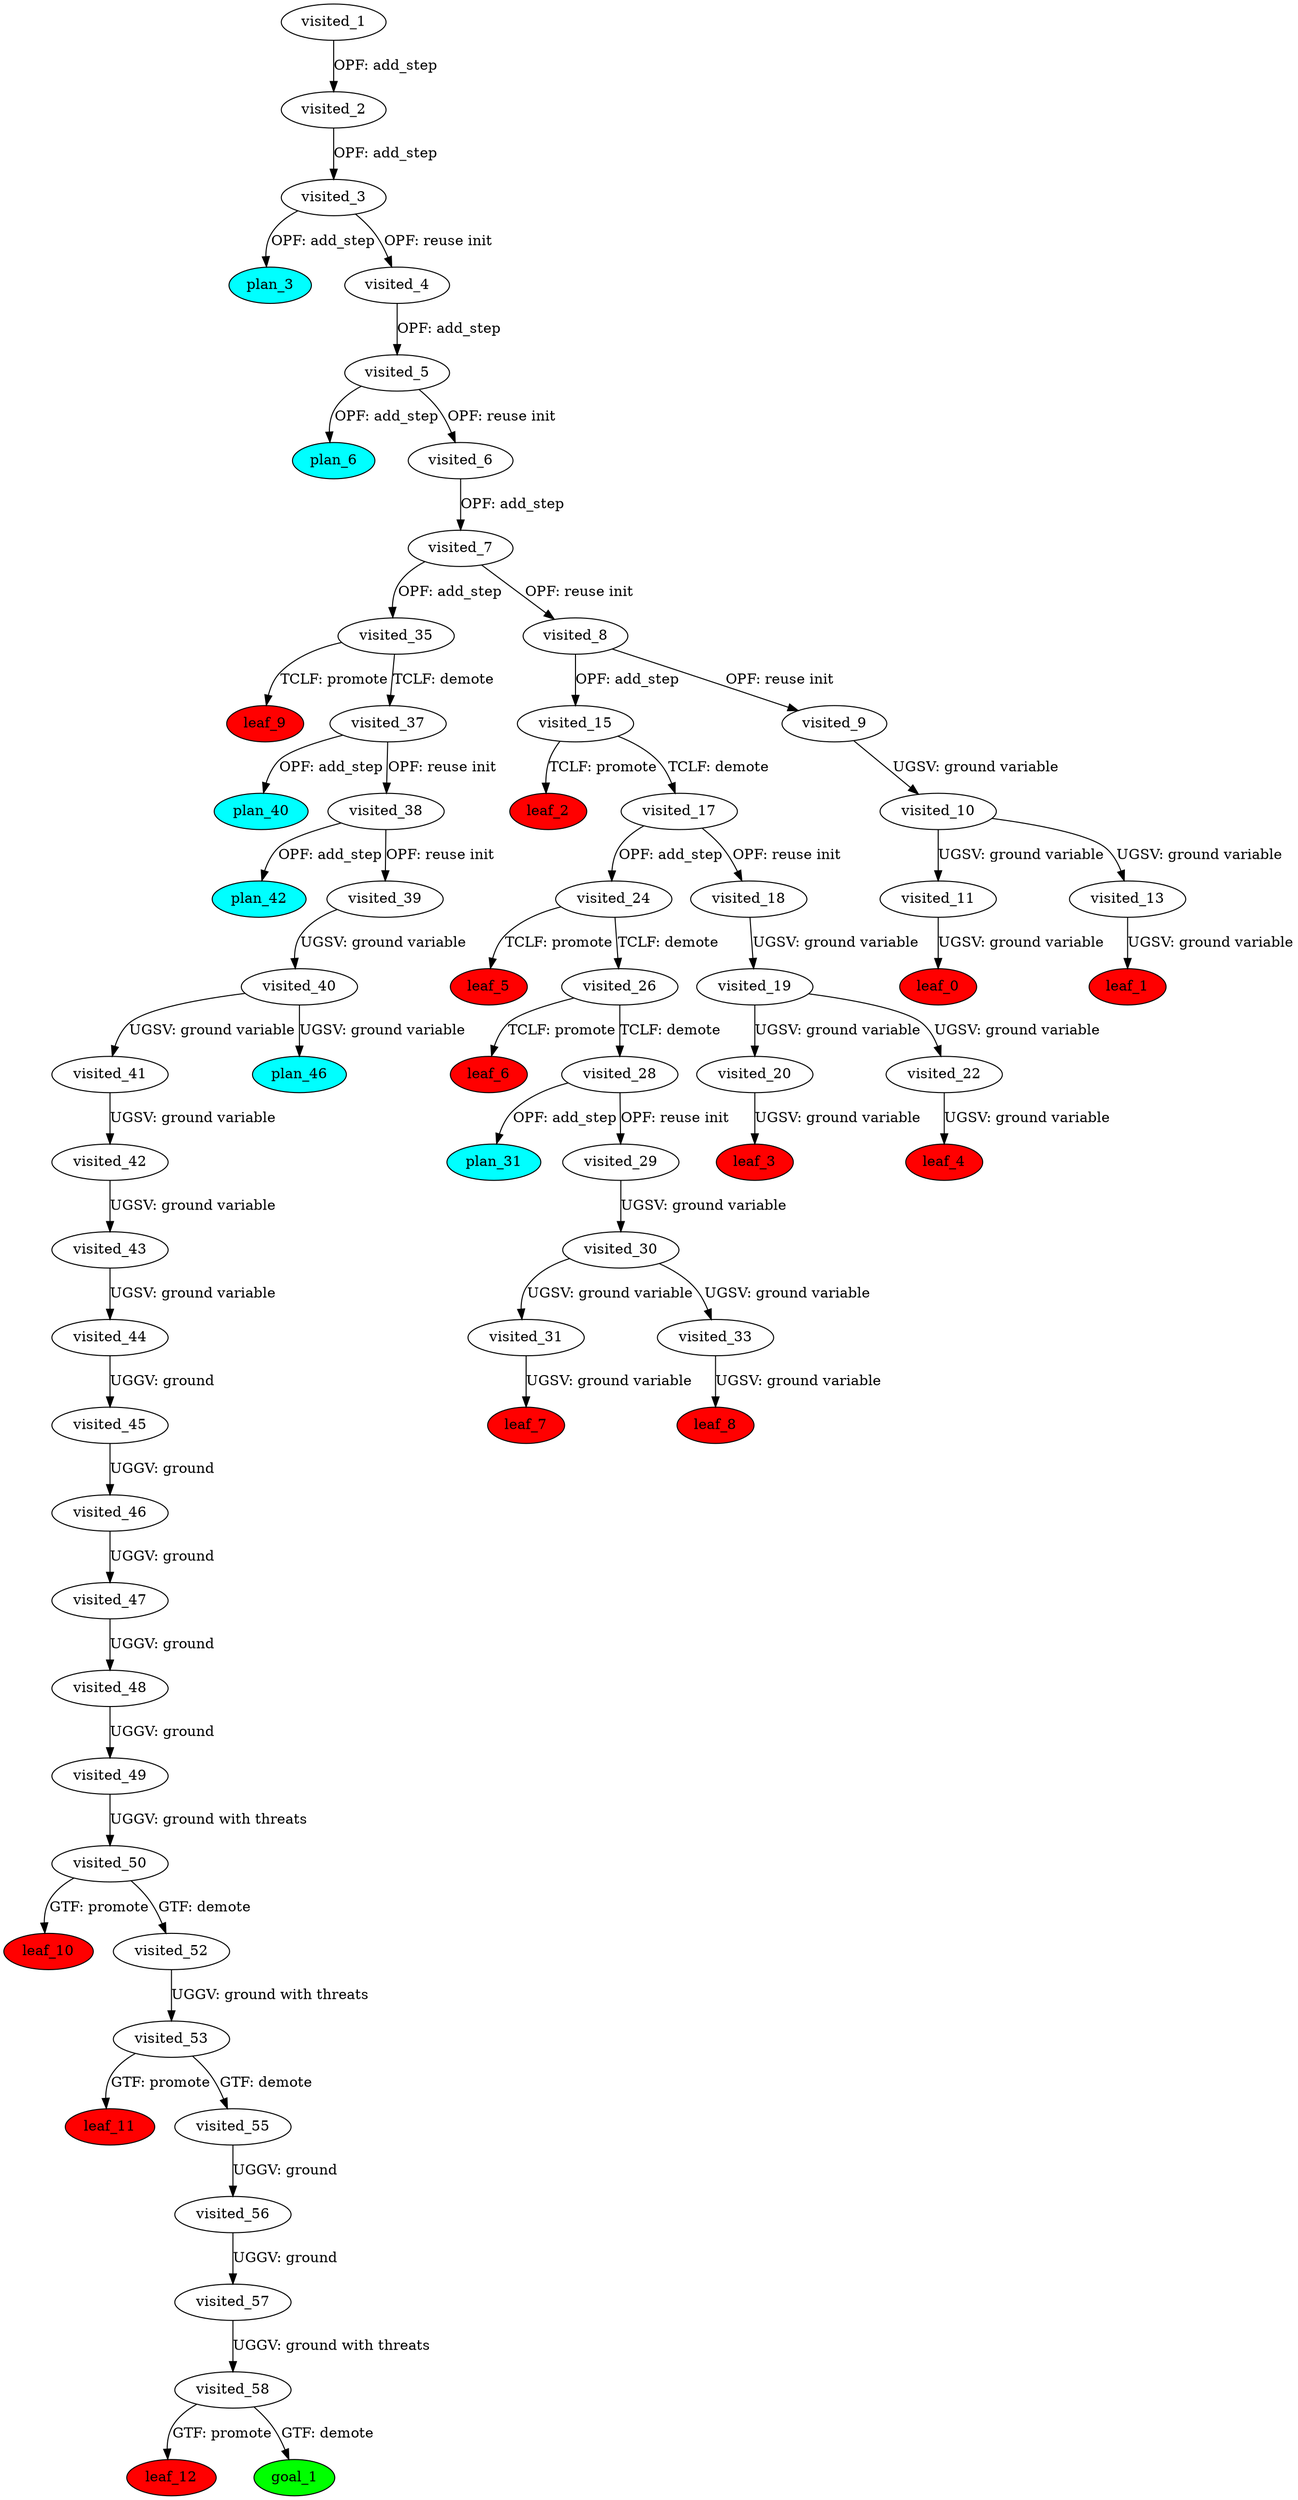 digraph {
	"b902f4e6-8e97-250e-4b79-6616ac63bd84" [label=plan_0 fillcolor=cyan style=filled]
	"b902f4e6-8e97-250e-4b79-6616ac63bd84" [label=visited_1 fillcolor=white style=filled]
	"0b11770d-b12c-6b77-2bb2-f6c1c1be9c4b" [label=plan_1 fillcolor=cyan style=filled]
	"b902f4e6-8e97-250e-4b79-6616ac63bd84" -> "0b11770d-b12c-6b77-2bb2-f6c1c1be9c4b" [label="OPF: add_step"]
	"0b11770d-b12c-6b77-2bb2-f6c1c1be9c4b" [label=visited_2 fillcolor=white style=filled]
	"9f5367fb-82f6-b1d9-cdb8-e652c02ff878" [label=plan_2 fillcolor=cyan style=filled]
	"0b11770d-b12c-6b77-2bb2-f6c1c1be9c4b" -> "9f5367fb-82f6-b1d9-cdb8-e652c02ff878" [label="OPF: add_step"]
	"9f5367fb-82f6-b1d9-cdb8-e652c02ff878" [label=visited_3 fillcolor=white style=filled]
	"bdc7c359-ad35-1fd0-05dd-b4e358e817ef" [label=plan_3 fillcolor=cyan style=filled]
	"9f5367fb-82f6-b1d9-cdb8-e652c02ff878" -> "bdc7c359-ad35-1fd0-05dd-b4e358e817ef" [label="OPF: add_step"]
	"434e1ded-5218-83bd-42c7-c36d6d5a4531" [label=plan_4 fillcolor=cyan style=filled]
	"9f5367fb-82f6-b1d9-cdb8-e652c02ff878" -> "434e1ded-5218-83bd-42c7-c36d6d5a4531" [label="OPF: reuse init"]
	"434e1ded-5218-83bd-42c7-c36d6d5a4531" [label=visited_4 fillcolor=white style=filled]
	"5f80a94e-72c5-f547-8fd4-803fa236bd80" [label=plan_5 fillcolor=cyan style=filled]
	"434e1ded-5218-83bd-42c7-c36d6d5a4531" -> "5f80a94e-72c5-f547-8fd4-803fa236bd80" [label="OPF: add_step"]
	"5f80a94e-72c5-f547-8fd4-803fa236bd80" [label=visited_5 fillcolor=white style=filled]
	"ce8a6604-0fcd-96d9-53ea-e349872afef3" [label=plan_6 fillcolor=cyan style=filled]
	"5f80a94e-72c5-f547-8fd4-803fa236bd80" -> "ce8a6604-0fcd-96d9-53ea-e349872afef3" [label="OPF: add_step"]
	"d89b07cd-1b86-7285-1bba-0fcd5f859cc7" [label=plan_7 fillcolor=cyan style=filled]
	"5f80a94e-72c5-f547-8fd4-803fa236bd80" -> "d89b07cd-1b86-7285-1bba-0fcd5f859cc7" [label="OPF: reuse init"]
	"d89b07cd-1b86-7285-1bba-0fcd5f859cc7" [label=visited_6 fillcolor=white style=filled]
	"e72a8871-9a3a-1c99-e52d-9fcbf445be8d" [label=plan_8 fillcolor=cyan style=filled]
	"d89b07cd-1b86-7285-1bba-0fcd5f859cc7" -> "e72a8871-9a3a-1c99-e52d-9fcbf445be8d" [label="OPF: add_step"]
	"e72a8871-9a3a-1c99-e52d-9fcbf445be8d" [label=visited_7 fillcolor=white style=filled]
	"59d23f31-7c60-8faa-d8e5-ef0b8f3ae537" [label=plan_9 fillcolor=cyan style=filled]
	"e72a8871-9a3a-1c99-e52d-9fcbf445be8d" -> "59d23f31-7c60-8faa-d8e5-ef0b8f3ae537" [label="OPF: add_step"]
	"f3f54308-87d4-7e6d-53fe-da787e39a37c" [label=plan_10 fillcolor=cyan style=filled]
	"e72a8871-9a3a-1c99-e52d-9fcbf445be8d" -> "f3f54308-87d4-7e6d-53fe-da787e39a37c" [label="OPF: reuse init"]
	"f3f54308-87d4-7e6d-53fe-da787e39a37c" [label=visited_8 fillcolor=white style=filled]
	"c7d8ca9f-917b-7af7-633a-15ba03a331eb" [label=plan_11 fillcolor=cyan style=filled]
	"f3f54308-87d4-7e6d-53fe-da787e39a37c" -> "c7d8ca9f-917b-7af7-633a-15ba03a331eb" [label="OPF: add_step"]
	"3befd11c-b2b2-8e0c-ccb8-412379e12340" [label=plan_12 fillcolor=cyan style=filled]
	"f3f54308-87d4-7e6d-53fe-da787e39a37c" -> "3befd11c-b2b2-8e0c-ccb8-412379e12340" [label="OPF: reuse init"]
	"3befd11c-b2b2-8e0c-ccb8-412379e12340" [label=visited_9 fillcolor=white style=filled]
	"a3109440-f899-f213-3755-540679cdf8d9" [label=plan_13 fillcolor=cyan style=filled]
	"3befd11c-b2b2-8e0c-ccb8-412379e12340" -> "a3109440-f899-f213-3755-540679cdf8d9" [label="UGSV: ground variable"]
	"a3109440-f899-f213-3755-540679cdf8d9" [label=visited_10 fillcolor=white style=filled]
	"728adc3d-24a8-0550-cb6e-7c599234c7c4" [label=plan_14 fillcolor=cyan style=filled]
	"a3109440-f899-f213-3755-540679cdf8d9" -> "728adc3d-24a8-0550-cb6e-7c599234c7c4" [label="UGSV: ground variable"]
	"7d86d104-2b5d-5716-9c0f-e54b58544c3a" [label=plan_15 fillcolor=cyan style=filled]
	"a3109440-f899-f213-3755-540679cdf8d9" -> "7d86d104-2b5d-5716-9c0f-e54b58544c3a" [label="UGSV: ground variable"]
	"728adc3d-24a8-0550-cb6e-7c599234c7c4" [label=visited_11 fillcolor=white style=filled]
	"f82f9674-0427-42d9-0b0a-dcaf15970500" [label=plan_16 fillcolor=cyan style=filled]
	"728adc3d-24a8-0550-cb6e-7c599234c7c4" -> "f82f9674-0427-42d9-0b0a-dcaf15970500" [label="UGSV: ground variable"]
	"f82f9674-0427-42d9-0b0a-dcaf15970500" [label=visited_12 fillcolor=white style=filled]
	"f82f9674-0427-42d9-0b0a-dcaf15970500" [label=leaf_0 fillcolor=red style=filled]
	"7d86d104-2b5d-5716-9c0f-e54b58544c3a" [label=visited_13 fillcolor=white style=filled]
	"10200d82-0e17-83c7-7642-528eb064eb84" [label=plan_17 fillcolor=cyan style=filled]
	"7d86d104-2b5d-5716-9c0f-e54b58544c3a" -> "10200d82-0e17-83c7-7642-528eb064eb84" [label="UGSV: ground variable"]
	"10200d82-0e17-83c7-7642-528eb064eb84" [label=visited_14 fillcolor=white style=filled]
	"10200d82-0e17-83c7-7642-528eb064eb84" [label=leaf_1 fillcolor=red style=filled]
	"c7d8ca9f-917b-7af7-633a-15ba03a331eb" [label=visited_15 fillcolor=white style=filled]
	"ddd629e4-be61-19bc-619b-62e265f241d4" [label=plan_18 fillcolor=cyan style=filled]
	"c7d8ca9f-917b-7af7-633a-15ba03a331eb" -> "ddd629e4-be61-19bc-619b-62e265f241d4" [label="TCLF: promote"]
	"60bfdb5f-0239-379e-8b4f-4ab61243cd60" [label=plan_19 fillcolor=cyan style=filled]
	"c7d8ca9f-917b-7af7-633a-15ba03a331eb" -> "60bfdb5f-0239-379e-8b4f-4ab61243cd60" [label="TCLF: demote"]
	"ddd629e4-be61-19bc-619b-62e265f241d4" [label=visited_16 fillcolor=white style=filled]
	"ddd629e4-be61-19bc-619b-62e265f241d4" [label=leaf_2 fillcolor=red style=filled]
	"60bfdb5f-0239-379e-8b4f-4ab61243cd60" [label=visited_17 fillcolor=white style=filled]
	"e9107c1f-86d2-5d72-00d3-df6e18001549" [label=plan_20 fillcolor=cyan style=filled]
	"60bfdb5f-0239-379e-8b4f-4ab61243cd60" -> "e9107c1f-86d2-5d72-00d3-df6e18001549" [label="OPF: add_step"]
	"e4a8354e-ea1a-2306-c2e9-1d65139fa9fc" [label=plan_21 fillcolor=cyan style=filled]
	"60bfdb5f-0239-379e-8b4f-4ab61243cd60" -> "e4a8354e-ea1a-2306-c2e9-1d65139fa9fc" [label="OPF: reuse init"]
	"e4a8354e-ea1a-2306-c2e9-1d65139fa9fc" [label=visited_18 fillcolor=white style=filled]
	"bbe36494-1173-2088-e89e-3ed88bca4824" [label=plan_22 fillcolor=cyan style=filled]
	"e4a8354e-ea1a-2306-c2e9-1d65139fa9fc" -> "bbe36494-1173-2088-e89e-3ed88bca4824" [label="UGSV: ground variable"]
	"bbe36494-1173-2088-e89e-3ed88bca4824" [label=visited_19 fillcolor=white style=filled]
	"1ca59971-9688-9dd1-b9ed-8cad44c38dc5" [label=plan_23 fillcolor=cyan style=filled]
	"bbe36494-1173-2088-e89e-3ed88bca4824" -> "1ca59971-9688-9dd1-b9ed-8cad44c38dc5" [label="UGSV: ground variable"]
	"ea780183-61cc-ae45-c86c-0efe015435b8" [label=plan_24 fillcolor=cyan style=filled]
	"bbe36494-1173-2088-e89e-3ed88bca4824" -> "ea780183-61cc-ae45-c86c-0efe015435b8" [label="UGSV: ground variable"]
	"1ca59971-9688-9dd1-b9ed-8cad44c38dc5" [label=visited_20 fillcolor=white style=filled]
	"109539e0-d7d4-980d-7a13-2566e6a7b865" [label=plan_25 fillcolor=cyan style=filled]
	"1ca59971-9688-9dd1-b9ed-8cad44c38dc5" -> "109539e0-d7d4-980d-7a13-2566e6a7b865" [label="UGSV: ground variable"]
	"109539e0-d7d4-980d-7a13-2566e6a7b865" [label=visited_21 fillcolor=white style=filled]
	"109539e0-d7d4-980d-7a13-2566e6a7b865" [label=leaf_3 fillcolor=red style=filled]
	"ea780183-61cc-ae45-c86c-0efe015435b8" [label=visited_22 fillcolor=white style=filled]
	"3ab82037-6cf0-9371-fe0a-5454c6e6c2ba" [label=plan_26 fillcolor=cyan style=filled]
	"ea780183-61cc-ae45-c86c-0efe015435b8" -> "3ab82037-6cf0-9371-fe0a-5454c6e6c2ba" [label="UGSV: ground variable"]
	"3ab82037-6cf0-9371-fe0a-5454c6e6c2ba" [label=visited_23 fillcolor=white style=filled]
	"3ab82037-6cf0-9371-fe0a-5454c6e6c2ba" [label=leaf_4 fillcolor=red style=filled]
	"e9107c1f-86d2-5d72-00d3-df6e18001549" [label=visited_24 fillcolor=white style=filled]
	"c5e3f524-41dd-d517-6192-023b91426c7d" [label=plan_27 fillcolor=cyan style=filled]
	"e9107c1f-86d2-5d72-00d3-df6e18001549" -> "c5e3f524-41dd-d517-6192-023b91426c7d" [label="TCLF: promote"]
	"eac62d03-f84e-08f9-e97f-a32e229721a9" [label=plan_28 fillcolor=cyan style=filled]
	"e9107c1f-86d2-5d72-00d3-df6e18001549" -> "eac62d03-f84e-08f9-e97f-a32e229721a9" [label="TCLF: demote"]
	"c5e3f524-41dd-d517-6192-023b91426c7d" [label=visited_25 fillcolor=white style=filled]
	"c5e3f524-41dd-d517-6192-023b91426c7d" [label=leaf_5 fillcolor=red style=filled]
	"eac62d03-f84e-08f9-e97f-a32e229721a9" [label=visited_26 fillcolor=white style=filled]
	"81c23330-5450-b510-efd8-5485970f1058" [label=plan_29 fillcolor=cyan style=filled]
	"eac62d03-f84e-08f9-e97f-a32e229721a9" -> "81c23330-5450-b510-efd8-5485970f1058" [label="TCLF: promote"]
	"6ec142ca-1f1d-6fa9-62da-73bea19139ec" [label=plan_30 fillcolor=cyan style=filled]
	"eac62d03-f84e-08f9-e97f-a32e229721a9" -> "6ec142ca-1f1d-6fa9-62da-73bea19139ec" [label="TCLF: demote"]
	"81c23330-5450-b510-efd8-5485970f1058" [label=visited_27 fillcolor=white style=filled]
	"81c23330-5450-b510-efd8-5485970f1058" [label=leaf_6 fillcolor=red style=filled]
	"6ec142ca-1f1d-6fa9-62da-73bea19139ec" [label=visited_28 fillcolor=white style=filled]
	"101b14a7-1bc9-c92b-2556-ada07231720f" [label=plan_31 fillcolor=cyan style=filled]
	"6ec142ca-1f1d-6fa9-62da-73bea19139ec" -> "101b14a7-1bc9-c92b-2556-ada07231720f" [label="OPF: add_step"]
	"54d25b61-0ce7-1887-865e-2e70a2f291f8" [label=plan_32 fillcolor=cyan style=filled]
	"6ec142ca-1f1d-6fa9-62da-73bea19139ec" -> "54d25b61-0ce7-1887-865e-2e70a2f291f8" [label="OPF: reuse init"]
	"54d25b61-0ce7-1887-865e-2e70a2f291f8" [label=visited_29 fillcolor=white style=filled]
	"5864f696-f291-5077-7773-6f87b2003c36" [label=plan_33 fillcolor=cyan style=filled]
	"54d25b61-0ce7-1887-865e-2e70a2f291f8" -> "5864f696-f291-5077-7773-6f87b2003c36" [label="UGSV: ground variable"]
	"5864f696-f291-5077-7773-6f87b2003c36" [label=visited_30 fillcolor=white style=filled]
	"2bae5d04-e150-814f-fb9d-d20300815972" [label=plan_34 fillcolor=cyan style=filled]
	"5864f696-f291-5077-7773-6f87b2003c36" -> "2bae5d04-e150-814f-fb9d-d20300815972" [label="UGSV: ground variable"]
	"407809b7-f7e8-76b4-2443-3b5e4b5dc077" [label=plan_35 fillcolor=cyan style=filled]
	"5864f696-f291-5077-7773-6f87b2003c36" -> "407809b7-f7e8-76b4-2443-3b5e4b5dc077" [label="UGSV: ground variable"]
	"2bae5d04-e150-814f-fb9d-d20300815972" [label=visited_31 fillcolor=white style=filled]
	"5ff2d515-f700-9e39-3ebf-642f371be782" [label=plan_36 fillcolor=cyan style=filled]
	"2bae5d04-e150-814f-fb9d-d20300815972" -> "5ff2d515-f700-9e39-3ebf-642f371be782" [label="UGSV: ground variable"]
	"5ff2d515-f700-9e39-3ebf-642f371be782" [label=visited_32 fillcolor=white style=filled]
	"5ff2d515-f700-9e39-3ebf-642f371be782" [label=leaf_7 fillcolor=red style=filled]
	"407809b7-f7e8-76b4-2443-3b5e4b5dc077" [label=visited_33 fillcolor=white style=filled]
	"f63163ea-afb1-1e6b-d807-7c351ffc8cd0" [label=plan_37 fillcolor=cyan style=filled]
	"407809b7-f7e8-76b4-2443-3b5e4b5dc077" -> "f63163ea-afb1-1e6b-d807-7c351ffc8cd0" [label="UGSV: ground variable"]
	"f63163ea-afb1-1e6b-d807-7c351ffc8cd0" [label=visited_34 fillcolor=white style=filled]
	"f63163ea-afb1-1e6b-d807-7c351ffc8cd0" [label=leaf_8 fillcolor=red style=filled]
	"59d23f31-7c60-8faa-d8e5-ef0b8f3ae537" [label=visited_35 fillcolor=white style=filled]
	"a3382729-cd4e-bad8-9d98-b4b234d3e3be" [label=plan_38 fillcolor=cyan style=filled]
	"59d23f31-7c60-8faa-d8e5-ef0b8f3ae537" -> "a3382729-cd4e-bad8-9d98-b4b234d3e3be" [label="TCLF: promote"]
	"1b1a14b6-3c2f-e50f-03ac-34f821589df4" [label=plan_39 fillcolor=cyan style=filled]
	"59d23f31-7c60-8faa-d8e5-ef0b8f3ae537" -> "1b1a14b6-3c2f-e50f-03ac-34f821589df4" [label="TCLF: demote"]
	"a3382729-cd4e-bad8-9d98-b4b234d3e3be" [label=visited_36 fillcolor=white style=filled]
	"a3382729-cd4e-bad8-9d98-b4b234d3e3be" [label=leaf_9 fillcolor=red style=filled]
	"1b1a14b6-3c2f-e50f-03ac-34f821589df4" [label=visited_37 fillcolor=white style=filled]
	"7319ce35-6a52-77d5-8625-935fc734a5b4" [label=plan_40 fillcolor=cyan style=filled]
	"1b1a14b6-3c2f-e50f-03ac-34f821589df4" -> "7319ce35-6a52-77d5-8625-935fc734a5b4" [label="OPF: add_step"]
	"915213e8-2cb4-dc34-6fde-d069d633b48c" [label=plan_41 fillcolor=cyan style=filled]
	"1b1a14b6-3c2f-e50f-03ac-34f821589df4" -> "915213e8-2cb4-dc34-6fde-d069d633b48c" [label="OPF: reuse init"]
	"915213e8-2cb4-dc34-6fde-d069d633b48c" [label=visited_38 fillcolor=white style=filled]
	"281aca54-a1fd-0742-0819-fa9960db057b" [label=plan_42 fillcolor=cyan style=filled]
	"915213e8-2cb4-dc34-6fde-d069d633b48c" -> "281aca54-a1fd-0742-0819-fa9960db057b" [label="OPF: add_step"]
	"f2538acb-b78b-1ca6-7639-a55a77c00d08" [label=plan_43 fillcolor=cyan style=filled]
	"915213e8-2cb4-dc34-6fde-d069d633b48c" -> "f2538acb-b78b-1ca6-7639-a55a77c00d08" [label="OPF: reuse init"]
	"f2538acb-b78b-1ca6-7639-a55a77c00d08" [label=visited_39 fillcolor=white style=filled]
	"d0b27053-b018-012c-3ec0-03461e37bdbb" [label=plan_44 fillcolor=cyan style=filled]
	"f2538acb-b78b-1ca6-7639-a55a77c00d08" -> "d0b27053-b018-012c-3ec0-03461e37bdbb" [label="UGSV: ground variable"]
	"d0b27053-b018-012c-3ec0-03461e37bdbb" [label=visited_40 fillcolor=white style=filled]
	"2ad4f90c-4131-d33e-3290-b6635835e546" [label=plan_45 fillcolor=cyan style=filled]
	"d0b27053-b018-012c-3ec0-03461e37bdbb" -> "2ad4f90c-4131-d33e-3290-b6635835e546" [label="UGSV: ground variable"]
	"94fed31e-bf12-c07e-8082-1c7f7730e7c2" [label=plan_46 fillcolor=cyan style=filled]
	"d0b27053-b018-012c-3ec0-03461e37bdbb" -> "94fed31e-bf12-c07e-8082-1c7f7730e7c2" [label="UGSV: ground variable"]
	"2ad4f90c-4131-d33e-3290-b6635835e546" [label=visited_41 fillcolor=white style=filled]
	"76d9d5e9-d952-19f9-e8af-0e7785686b37" [label=plan_47 fillcolor=cyan style=filled]
	"2ad4f90c-4131-d33e-3290-b6635835e546" -> "76d9d5e9-d952-19f9-e8af-0e7785686b37" [label="UGSV: ground variable"]
	"76d9d5e9-d952-19f9-e8af-0e7785686b37" [label=visited_42 fillcolor=white style=filled]
	"ce4a7635-2c6c-0b91-c6df-af7dc87208ef" [label=plan_48 fillcolor=cyan style=filled]
	"76d9d5e9-d952-19f9-e8af-0e7785686b37" -> "ce4a7635-2c6c-0b91-c6df-af7dc87208ef" [label="UGSV: ground variable"]
	"ce4a7635-2c6c-0b91-c6df-af7dc87208ef" [label=visited_43 fillcolor=white style=filled]
	"6d1eb722-60ab-bc7f-c47b-90ed77eba921" [label=plan_49 fillcolor=cyan style=filled]
	"ce4a7635-2c6c-0b91-c6df-af7dc87208ef" -> "6d1eb722-60ab-bc7f-c47b-90ed77eba921" [label="UGSV: ground variable"]
	"6d1eb722-60ab-bc7f-c47b-90ed77eba921" [label=visited_44 fillcolor=white style=filled]
	"4a1eb843-a1ae-e10b-88c7-8c39bbcf7d2c" [label=plan_50 fillcolor=cyan style=filled]
	"6d1eb722-60ab-bc7f-c47b-90ed77eba921" -> "4a1eb843-a1ae-e10b-88c7-8c39bbcf7d2c" [label="UGGV: ground"]
	"4a1eb843-a1ae-e10b-88c7-8c39bbcf7d2c" [label=visited_45 fillcolor=white style=filled]
	"4e1c47d7-dc7a-78de-7fe7-0e6920ca811a" [label=plan_51 fillcolor=cyan style=filled]
	"4a1eb843-a1ae-e10b-88c7-8c39bbcf7d2c" -> "4e1c47d7-dc7a-78de-7fe7-0e6920ca811a" [label="UGGV: ground"]
	"4e1c47d7-dc7a-78de-7fe7-0e6920ca811a" [label=visited_46 fillcolor=white style=filled]
	"cc8b1f33-c53b-d1ac-9813-1e59c4bb1226" [label=plan_52 fillcolor=cyan style=filled]
	"4e1c47d7-dc7a-78de-7fe7-0e6920ca811a" -> "cc8b1f33-c53b-d1ac-9813-1e59c4bb1226" [label="UGGV: ground"]
	"cc8b1f33-c53b-d1ac-9813-1e59c4bb1226" [label=visited_47 fillcolor=white style=filled]
	"b047a34e-6da8-0f2f-fb14-5b844a25fb61" [label=plan_53 fillcolor=cyan style=filled]
	"cc8b1f33-c53b-d1ac-9813-1e59c4bb1226" -> "b047a34e-6da8-0f2f-fb14-5b844a25fb61" [label="UGGV: ground"]
	"b047a34e-6da8-0f2f-fb14-5b844a25fb61" [label=visited_48 fillcolor=white style=filled]
	"466f629c-a0c5-5b2b-57bf-3ee14e2bad04" [label=plan_54 fillcolor=cyan style=filled]
	"b047a34e-6da8-0f2f-fb14-5b844a25fb61" -> "466f629c-a0c5-5b2b-57bf-3ee14e2bad04" [label="UGGV: ground"]
	"466f629c-a0c5-5b2b-57bf-3ee14e2bad04" [label=visited_49 fillcolor=white style=filled]
	"0725605b-b857-2bbe-07b2-8ec5bac316a5" [label=plan_55 fillcolor=cyan style=filled]
	"466f629c-a0c5-5b2b-57bf-3ee14e2bad04" -> "0725605b-b857-2bbe-07b2-8ec5bac316a5" [label="UGGV: ground with threats"]
	"0725605b-b857-2bbe-07b2-8ec5bac316a5" [label=visited_50 fillcolor=white style=filled]
	"d98bd422-19a1-cdc1-a4a8-c8d427c34831" [label=plan_56 fillcolor=cyan style=filled]
	"0725605b-b857-2bbe-07b2-8ec5bac316a5" -> "d98bd422-19a1-cdc1-a4a8-c8d427c34831" [label="GTF: promote"]
	"6a6c6a7d-627e-bf8b-3bd2-7fd44cdd48a7" [label=plan_57 fillcolor=cyan style=filled]
	"0725605b-b857-2bbe-07b2-8ec5bac316a5" -> "6a6c6a7d-627e-bf8b-3bd2-7fd44cdd48a7" [label="GTF: demote"]
	"d98bd422-19a1-cdc1-a4a8-c8d427c34831" [label=visited_51 fillcolor=white style=filled]
	"d98bd422-19a1-cdc1-a4a8-c8d427c34831" [label=leaf_10 fillcolor=red style=filled]
	"6a6c6a7d-627e-bf8b-3bd2-7fd44cdd48a7" [label=visited_52 fillcolor=white style=filled]
	"5bee3490-4b3c-14f1-903e-b26ef708c172" [label=plan_58 fillcolor=cyan style=filled]
	"6a6c6a7d-627e-bf8b-3bd2-7fd44cdd48a7" -> "5bee3490-4b3c-14f1-903e-b26ef708c172" [label="UGGV: ground with threats"]
	"5bee3490-4b3c-14f1-903e-b26ef708c172" [label=visited_53 fillcolor=white style=filled]
	"8ddb56d2-3384-d7f2-ea58-276ae62cc4ff" [label=plan_59 fillcolor=cyan style=filled]
	"5bee3490-4b3c-14f1-903e-b26ef708c172" -> "8ddb56d2-3384-d7f2-ea58-276ae62cc4ff" [label="GTF: promote"]
	"fbb5ac74-2c15-5ef5-8d9a-0bcbfd74f325" [label=plan_60 fillcolor=cyan style=filled]
	"5bee3490-4b3c-14f1-903e-b26ef708c172" -> "fbb5ac74-2c15-5ef5-8d9a-0bcbfd74f325" [label="GTF: demote"]
	"8ddb56d2-3384-d7f2-ea58-276ae62cc4ff" [label=visited_54 fillcolor=white style=filled]
	"8ddb56d2-3384-d7f2-ea58-276ae62cc4ff" [label=leaf_11 fillcolor=red style=filled]
	"fbb5ac74-2c15-5ef5-8d9a-0bcbfd74f325" [label=visited_55 fillcolor=white style=filled]
	"faefb39c-22ee-682e-370f-6847fa7f41c3" [label=plan_61 fillcolor=cyan style=filled]
	"fbb5ac74-2c15-5ef5-8d9a-0bcbfd74f325" -> "faefb39c-22ee-682e-370f-6847fa7f41c3" [label="UGGV: ground"]
	"faefb39c-22ee-682e-370f-6847fa7f41c3" [label=visited_56 fillcolor=white style=filled]
	"f4d7d56f-ca1a-3799-4e3f-91803fb3d3eb" [label=plan_62 fillcolor=cyan style=filled]
	"faefb39c-22ee-682e-370f-6847fa7f41c3" -> "f4d7d56f-ca1a-3799-4e3f-91803fb3d3eb" [label="UGGV: ground"]
	"f4d7d56f-ca1a-3799-4e3f-91803fb3d3eb" [label=visited_57 fillcolor=white style=filled]
	"83c30f11-6acf-e5e3-6339-92d3595f33f5" [label=plan_63 fillcolor=cyan style=filled]
	"f4d7d56f-ca1a-3799-4e3f-91803fb3d3eb" -> "83c30f11-6acf-e5e3-6339-92d3595f33f5" [label="UGGV: ground with threats"]
	"83c30f11-6acf-e5e3-6339-92d3595f33f5" [label=visited_58 fillcolor=white style=filled]
	"21ebe8aa-fc60-7563-2973-0710cf1e5ffa" [label=plan_64 fillcolor=cyan style=filled]
	"83c30f11-6acf-e5e3-6339-92d3595f33f5" -> "21ebe8aa-fc60-7563-2973-0710cf1e5ffa" [label="GTF: promote"]
	"994276e8-861b-66d2-c2e9-3729c6317fe9" [label=plan_65 fillcolor=cyan style=filled]
	"83c30f11-6acf-e5e3-6339-92d3595f33f5" -> "994276e8-861b-66d2-c2e9-3729c6317fe9" [label="GTF: demote"]
	"21ebe8aa-fc60-7563-2973-0710cf1e5ffa" [label=visited_59 fillcolor=white style=filled]
	"21ebe8aa-fc60-7563-2973-0710cf1e5ffa" [label=leaf_12 fillcolor=red style=filled]
	"994276e8-861b-66d2-c2e9-3729c6317fe9" [label=visited_60 fillcolor=white style=filled]
	"994276e8-861b-66d2-c2e9-3729c6317fe9" [label=goal_1 fillcolor=green style=filled]
}
